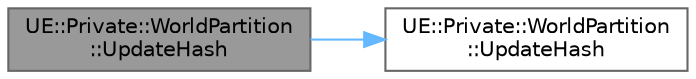 digraph "UE::Private::WorldPartition::UpdateHash"
{
 // INTERACTIVE_SVG=YES
 // LATEX_PDF_SIZE
  bgcolor="transparent";
  edge [fontname=Helvetica,fontsize=10,labelfontname=Helvetica,labelfontsize=10];
  node [fontname=Helvetica,fontsize=10,shape=box,height=0.2,width=0.4];
  rankdir="LR";
  Node1 [id="Node000001",label="UE::Private::WorldPartition\l::UpdateHash",height=0.2,width=0.4,color="gray40", fillcolor="grey60", style="filled", fontcolor="black",tooltip=" "];
  Node1 -> Node2 [id="edge1_Node000001_Node000002",color="steelblue1",style="solid",tooltip=" "];
  Node2 [id="Node000002",label="UE::Private::WorldPartition\l::UpdateHash",height=0.2,width=0.4,color="grey40", fillcolor="white", style="filled",URL="$d2/d08/namespaceUE_1_1Private_1_1WorldPartition.html#aa983bf9d9c98824ef10bda0324244012",tooltip=" "];
}
